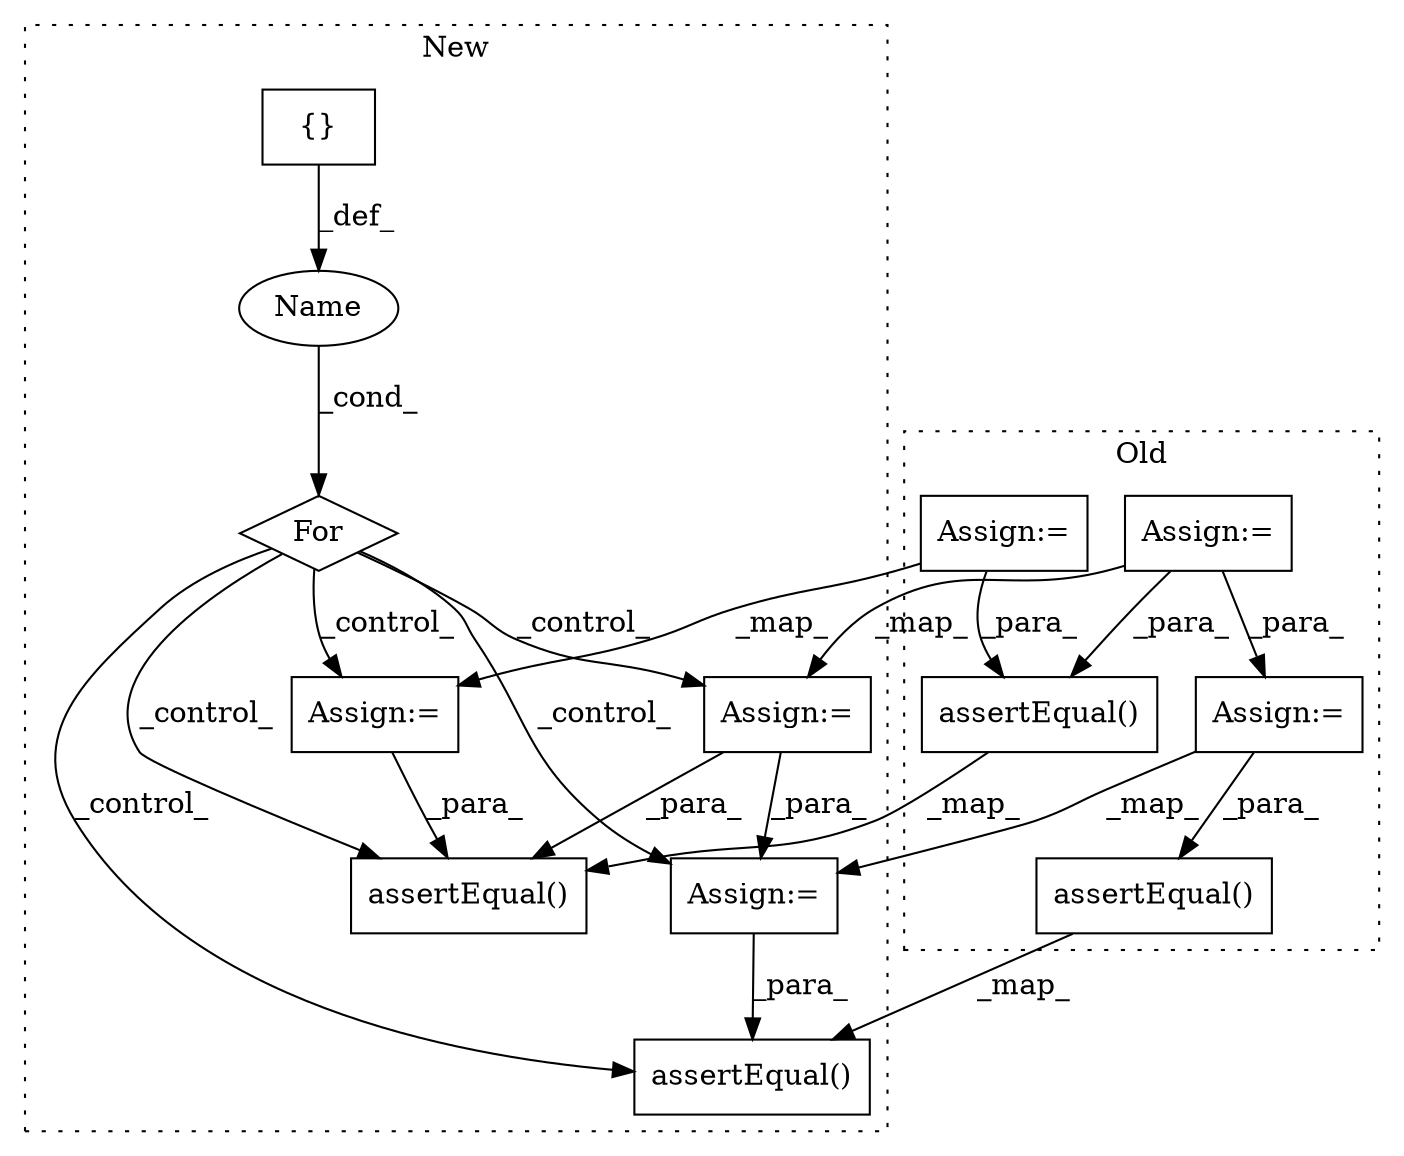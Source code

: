 digraph G {
subgraph cluster0 {
1 [label="assertEqual()" a="75" s="34369,34401" l="17,1" shape="box"];
3 [label="Assign:=" a="68" s="33898" l="3" shape="box"];
5 [label="Assign:=" a="68" s="34149" l="3" shape="box"];
7 [label="assertEqual()" a="75" s="34091,34130" l="17,1" shape="box"];
12 [label="Assign:=" a="68" s="33795" l="3" shape="box"];
label = "Old";
style="dotted";
}
subgraph cluster1 {
2 [label="assertEqual()" a="75" s="34613,34645" l="17,1" shape="box"];
4 [label="Assign:=" a="68" s="34110" l="3" shape="box"];
6 [label="Assign:=" a="68" s="34393" l="3" shape="box"];
8 [label="assertEqual()" a="75" s="34332,34371" l="17,1" shape="box"];
9 [label="Name" a="87" s="33908" l="14" shape="ellipse"];
10 [label="For" a="107" s="33897,33954" l="4,49" shape="diamond"];
11 [label="Assign:=" a="68" s="34010" l="3" shape="box"];
13 [label="{}" a="59" s="33758,33787" l="1,0" shape="box"];
label = "New";
style="dotted";
}
1 -> 2 [label="_map_"];
3 -> 5 [label="_para_"];
3 -> 4 [label="_map_"];
3 -> 7 [label="_para_"];
4 -> 6 [label="_para_"];
4 -> 8 [label="_para_"];
5 -> 6 [label="_map_"];
5 -> 1 [label="_para_"];
6 -> 2 [label="_para_"];
7 -> 8 [label="_map_"];
9 -> 10 [label="_cond_"];
10 -> 4 [label="_control_"];
10 -> 2 [label="_control_"];
10 -> 11 [label="_control_"];
10 -> 6 [label="_control_"];
10 -> 8 [label="_control_"];
11 -> 8 [label="_para_"];
12 -> 11 [label="_map_"];
12 -> 7 [label="_para_"];
13 -> 9 [label="_def_"];
}